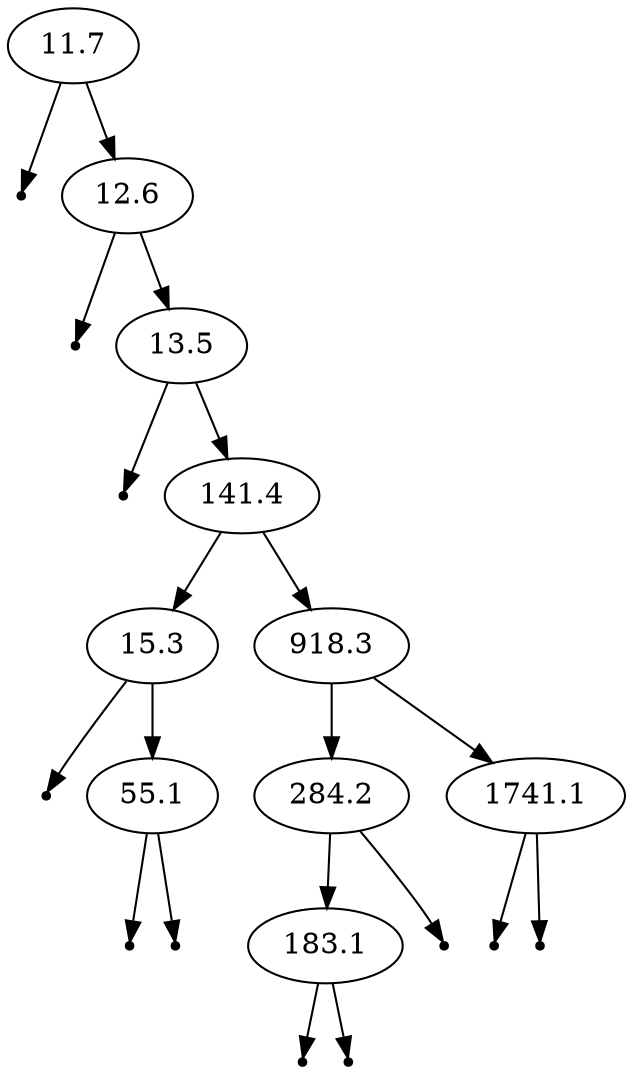 digraph g {
    null24 [shape=point];
    11.7 -> null24;
    11.7 -> 12.6;
    null25 [shape=point];
    12.6 -> null25;
    12.6 -> 13.5;
    null26 [shape=point];
    13.5 -> null26;
    13.5 -> 141.4;
    141.4 -> 15.3;
    null27 [shape=point];
    15.3 -> null27;
    15.3 -> 55.1;
    null28 [shape=point];
    55.1 -> null28;
    null29 [shape=point];
    55.1 -> null29;
    141.4 -> 918.3;
    918.3 -> 284.2;
    284.2 -> 183.1;
    null30 [shape=point];
    183.1 -> null30;
    null31 [shape=point];
    183.1 -> null31;
    null32 [shape=point];
    284.2 -> null32;
    918.3 -> 1741.1;
    null33 [shape=point];
    1741.1 -> null33;
    null34 [shape=point];
    1741.1 -> null34;
}
